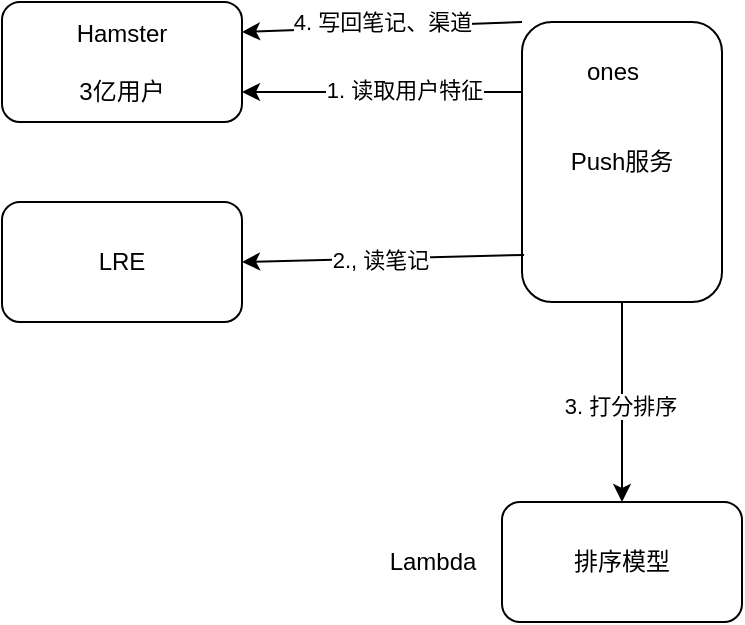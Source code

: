 <mxfile version="26.0.1">
  <diagram name="Page-1" id="iaUMSpxv1R41TUjvM04S">
    <mxGraphModel dx="1026" dy="650" grid="1" gridSize="10" guides="1" tooltips="1" connect="1" arrows="1" fold="1" page="1" pageScale="1" pageWidth="850" pageHeight="1100" math="0" shadow="0">
      <root>
        <mxCell id="0" />
        <mxCell id="1" parent="0" />
        <mxCell id="2EdbhGt5PM2kT3fjAG_J-1" value="Hamster&lt;div&gt;&lt;span style=&quot;background-color: transparent; color: light-dark(rgb(0, 0, 0), rgb(255, 255, 255));&quot;&gt;&lt;br&gt;&lt;/span&gt;&lt;/div&gt;&lt;div&gt;&lt;span style=&quot;background-color: transparent; color: light-dark(rgb(0, 0, 0), rgb(255, 255, 255));&quot;&gt;3亿用户&lt;/span&gt;&lt;/div&gt;" style="rounded=1;whiteSpace=wrap;html=1;" vertex="1" parent="1">
          <mxGeometry x="260" y="210" width="120" height="60" as="geometry" />
        </mxCell>
        <mxCell id="2EdbhGt5PM2kT3fjAG_J-2" value="Push服务" style="rounded=1;whiteSpace=wrap;html=1;" vertex="1" parent="1">
          <mxGeometry x="520" y="220" width="100" height="140" as="geometry" />
        </mxCell>
        <mxCell id="2EdbhGt5PM2kT3fjAG_J-5" value="ones" style="text;html=1;align=center;verticalAlign=middle;resizable=0;points=[];autosize=1;strokeColor=none;fillColor=none;" vertex="1" parent="1">
          <mxGeometry x="540" y="230" width="50" height="30" as="geometry" />
        </mxCell>
        <mxCell id="2EdbhGt5PM2kT3fjAG_J-6" value="&lt;div&gt;&lt;span style=&quot;background-color: transparent; color: light-dark(rgb(0, 0, 0), rgb(255, 255, 255));&quot;&gt;LRE&lt;/span&gt;&lt;/div&gt;" style="rounded=1;whiteSpace=wrap;html=1;" vertex="1" parent="1">
          <mxGeometry x="260" y="310" width="120" height="60" as="geometry" />
        </mxCell>
        <mxCell id="2EdbhGt5PM2kT3fjAG_J-7" value="" style="endArrow=classic;html=1;rounded=0;exitX=0.01;exitY=0.832;exitDx=0;exitDy=0;exitPerimeter=0;entryX=1;entryY=0.5;entryDx=0;entryDy=0;" edge="1" parent="1" source="2EdbhGt5PM2kT3fjAG_J-2" target="2EdbhGt5PM2kT3fjAG_J-6">
          <mxGeometry width="50" height="50" relative="1" as="geometry">
            <mxPoint x="560" y="480" as="sourcePoint" />
            <mxPoint x="610" y="430" as="targetPoint" />
          </mxGeometry>
        </mxCell>
        <mxCell id="2EdbhGt5PM2kT3fjAG_J-8" value="2., 读笔记" style="edgeLabel;html=1;align=center;verticalAlign=middle;resizable=0;points=[];" vertex="1" connectable="0" parent="2EdbhGt5PM2kT3fjAG_J-7">
          <mxGeometry x="0.028" relative="1" as="geometry">
            <mxPoint as="offset" />
          </mxGeometry>
        </mxCell>
        <mxCell id="2EdbhGt5PM2kT3fjAG_J-10" value="排序模型" style="rounded=1;whiteSpace=wrap;html=1;" vertex="1" parent="1">
          <mxGeometry x="510" y="460" width="120" height="60" as="geometry" />
        </mxCell>
        <mxCell id="2EdbhGt5PM2kT3fjAG_J-11" value="Lambda" style="text;html=1;align=center;verticalAlign=middle;resizable=0;points=[];autosize=1;strokeColor=none;fillColor=none;" vertex="1" parent="1">
          <mxGeometry x="440" y="475" width="70" height="30" as="geometry" />
        </mxCell>
        <mxCell id="2EdbhGt5PM2kT3fjAG_J-24" value="" style="endArrow=classic;html=1;rounded=0;exitX=0;exitY=0;exitDx=0;exitDy=0;entryX=1;entryY=0.25;entryDx=0;entryDy=0;" edge="1" parent="1" source="2EdbhGt5PM2kT3fjAG_J-2" target="2EdbhGt5PM2kT3fjAG_J-1">
          <mxGeometry width="50" height="50" relative="1" as="geometry">
            <mxPoint x="490" y="140" as="sourcePoint" />
            <mxPoint x="410" y="220" as="targetPoint" />
          </mxGeometry>
        </mxCell>
        <mxCell id="2EdbhGt5PM2kT3fjAG_J-25" value="4. 写回笔记、渠道" style="edgeLabel;html=1;align=center;verticalAlign=middle;resizable=0;points=[];" vertex="1" connectable="0" parent="2EdbhGt5PM2kT3fjAG_J-24">
          <mxGeometry x="0.186" relative="1" as="geometry">
            <mxPoint x="13" y="-3" as="offset" />
          </mxGeometry>
        </mxCell>
        <mxCell id="2EdbhGt5PM2kT3fjAG_J-26" value="" style="endArrow=classic;html=1;rounded=0;exitX=0;exitY=0.25;exitDx=0;exitDy=0;entryX=1;entryY=0.75;entryDx=0;entryDy=0;" edge="1" parent="1" source="2EdbhGt5PM2kT3fjAG_J-2" target="2EdbhGt5PM2kT3fjAG_J-1">
          <mxGeometry width="50" height="50" relative="1" as="geometry">
            <mxPoint x="880" y="490" as="sourcePoint" />
            <mxPoint x="930" y="440" as="targetPoint" />
          </mxGeometry>
        </mxCell>
        <mxCell id="2EdbhGt5PM2kT3fjAG_J-28" value="1. 读取用户特征" style="edgeLabel;html=1;align=center;verticalAlign=middle;resizable=0;points=[];" vertex="1" connectable="0" parent="2EdbhGt5PM2kT3fjAG_J-26">
          <mxGeometry x="-0.157" y="-1" relative="1" as="geometry">
            <mxPoint as="offset" />
          </mxGeometry>
        </mxCell>
        <mxCell id="2EdbhGt5PM2kT3fjAG_J-29" value="" style="endArrow=classic;html=1;rounded=0;exitX=0.5;exitY=1;exitDx=0;exitDy=0;entryX=0.5;entryY=0;entryDx=0;entryDy=0;" edge="1" parent="1" source="2EdbhGt5PM2kT3fjAG_J-2" target="2EdbhGt5PM2kT3fjAG_J-10">
          <mxGeometry width="50" height="50" relative="1" as="geometry">
            <mxPoint x="880" y="490" as="sourcePoint" />
            <mxPoint x="930" y="440" as="targetPoint" />
          </mxGeometry>
        </mxCell>
        <mxCell id="2EdbhGt5PM2kT3fjAG_J-30" value="3. 打分排序" style="edgeLabel;html=1;align=center;verticalAlign=middle;resizable=0;points=[];" vertex="1" connectable="0" parent="2EdbhGt5PM2kT3fjAG_J-29">
          <mxGeometry x="0.04" y="-1" relative="1" as="geometry">
            <mxPoint as="offset" />
          </mxGeometry>
        </mxCell>
      </root>
    </mxGraphModel>
  </diagram>
</mxfile>
